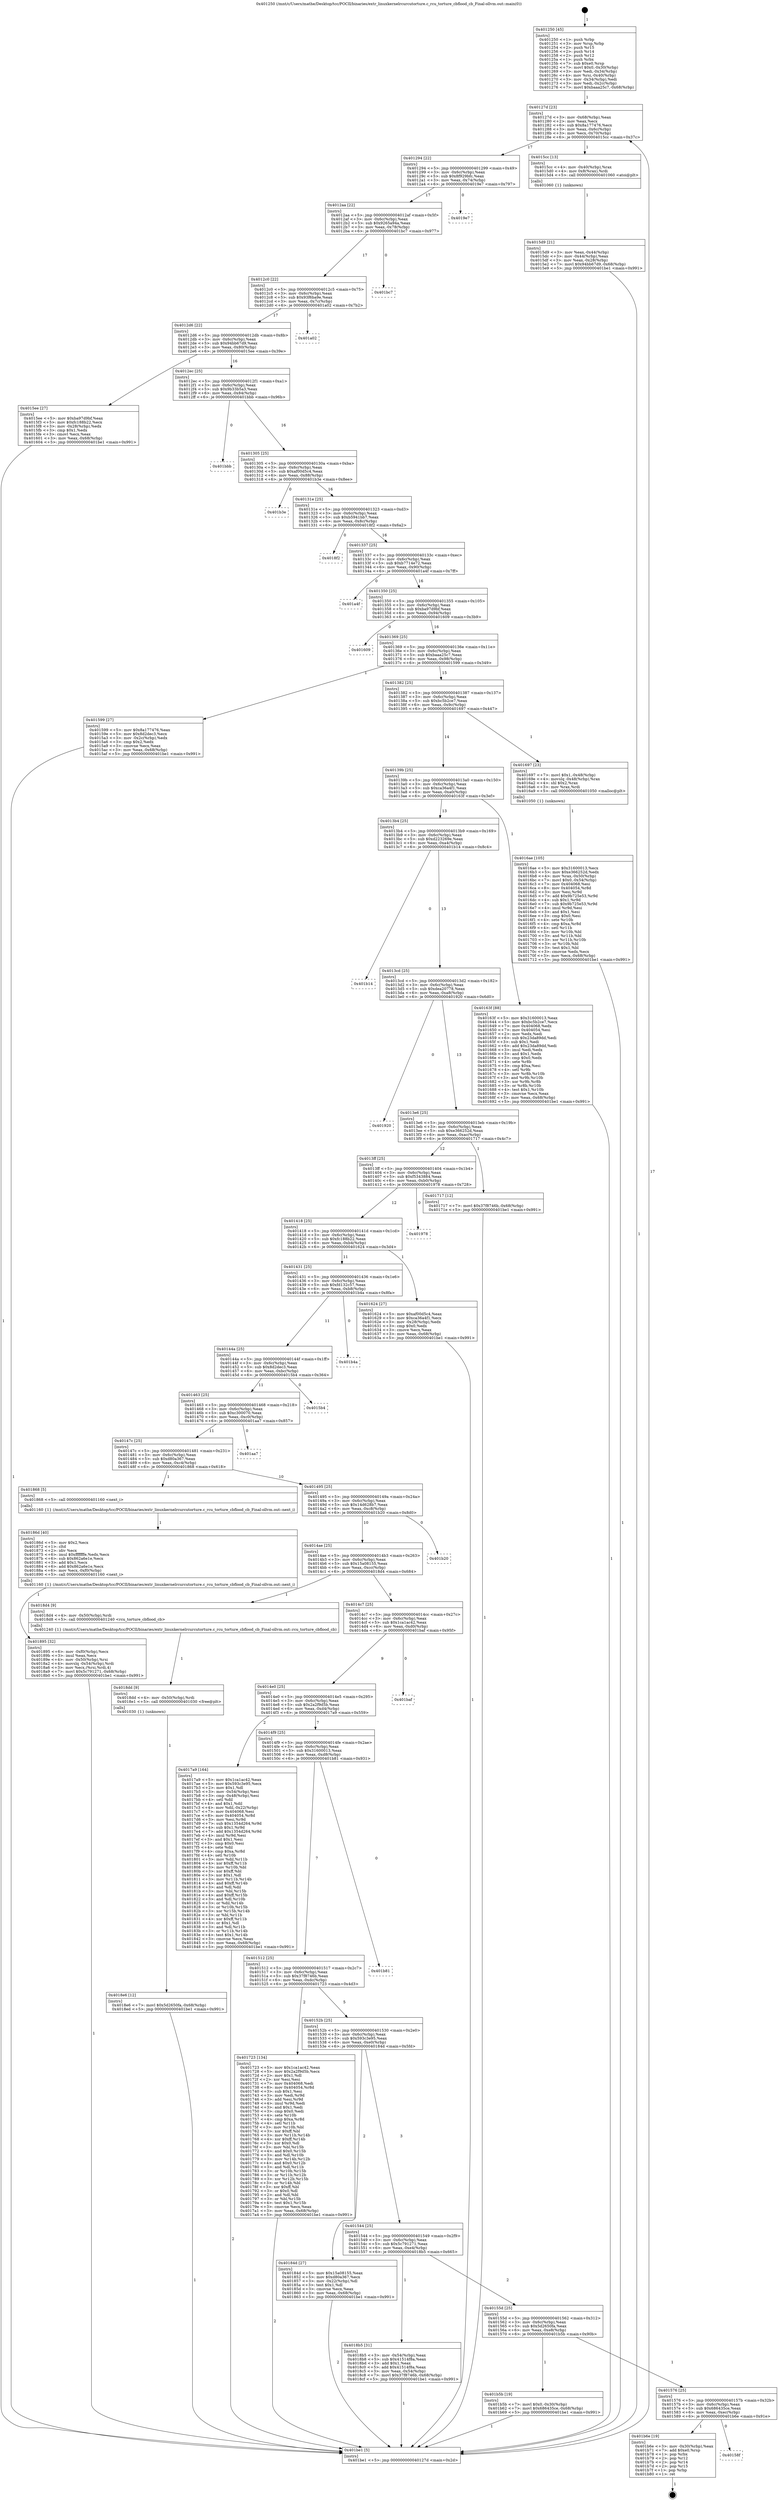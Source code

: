 digraph "0x401250" {
  label = "0x401250 (/mnt/c/Users/mathe/Desktop/tcc/POCII/binaries/extr_linuxkernelrcurcutorture.c_rcu_torture_cbflood_cb_Final-ollvm.out::main(0))"
  labelloc = "t"
  node[shape=record]

  Entry [label="",width=0.3,height=0.3,shape=circle,fillcolor=black,style=filled]
  "0x40127d" [label="{
     0x40127d [23]\l
     | [instrs]\l
     &nbsp;&nbsp;0x40127d \<+3\>: mov -0x68(%rbp),%eax\l
     &nbsp;&nbsp;0x401280 \<+2\>: mov %eax,%ecx\l
     &nbsp;&nbsp;0x401282 \<+6\>: sub $0x8a177476,%ecx\l
     &nbsp;&nbsp;0x401288 \<+3\>: mov %eax,-0x6c(%rbp)\l
     &nbsp;&nbsp;0x40128b \<+3\>: mov %ecx,-0x70(%rbp)\l
     &nbsp;&nbsp;0x40128e \<+6\>: je 00000000004015cc \<main+0x37c\>\l
  }"]
  "0x4015cc" [label="{
     0x4015cc [13]\l
     | [instrs]\l
     &nbsp;&nbsp;0x4015cc \<+4\>: mov -0x40(%rbp),%rax\l
     &nbsp;&nbsp;0x4015d0 \<+4\>: mov 0x8(%rax),%rdi\l
     &nbsp;&nbsp;0x4015d4 \<+5\>: call 0000000000401060 \<atoi@plt\>\l
     | [calls]\l
     &nbsp;&nbsp;0x401060 \{1\} (unknown)\l
  }"]
  "0x401294" [label="{
     0x401294 [22]\l
     | [instrs]\l
     &nbsp;&nbsp;0x401294 \<+5\>: jmp 0000000000401299 \<main+0x49\>\l
     &nbsp;&nbsp;0x401299 \<+3\>: mov -0x6c(%rbp),%eax\l
     &nbsp;&nbsp;0x40129c \<+5\>: sub $0x8f929bfc,%eax\l
     &nbsp;&nbsp;0x4012a1 \<+3\>: mov %eax,-0x74(%rbp)\l
     &nbsp;&nbsp;0x4012a4 \<+6\>: je 00000000004019e7 \<main+0x797\>\l
  }"]
  Exit [label="",width=0.3,height=0.3,shape=circle,fillcolor=black,style=filled,peripheries=2]
  "0x4019e7" [label="{
     0x4019e7\l
  }", style=dashed]
  "0x4012aa" [label="{
     0x4012aa [22]\l
     | [instrs]\l
     &nbsp;&nbsp;0x4012aa \<+5\>: jmp 00000000004012af \<main+0x5f\>\l
     &nbsp;&nbsp;0x4012af \<+3\>: mov -0x6c(%rbp),%eax\l
     &nbsp;&nbsp;0x4012b2 \<+5\>: sub $0x9265a94a,%eax\l
     &nbsp;&nbsp;0x4012b7 \<+3\>: mov %eax,-0x78(%rbp)\l
     &nbsp;&nbsp;0x4012ba \<+6\>: je 0000000000401bc7 \<main+0x977\>\l
  }"]
  "0x40158f" [label="{
     0x40158f\l
  }", style=dashed]
  "0x401bc7" [label="{
     0x401bc7\l
  }", style=dashed]
  "0x4012c0" [label="{
     0x4012c0 [22]\l
     | [instrs]\l
     &nbsp;&nbsp;0x4012c0 \<+5\>: jmp 00000000004012c5 \<main+0x75\>\l
     &nbsp;&nbsp;0x4012c5 \<+3\>: mov -0x6c(%rbp),%eax\l
     &nbsp;&nbsp;0x4012c8 \<+5\>: sub $0x93f6ba9e,%eax\l
     &nbsp;&nbsp;0x4012cd \<+3\>: mov %eax,-0x7c(%rbp)\l
     &nbsp;&nbsp;0x4012d0 \<+6\>: je 0000000000401a02 \<main+0x7b2\>\l
  }"]
  "0x401b6e" [label="{
     0x401b6e [19]\l
     | [instrs]\l
     &nbsp;&nbsp;0x401b6e \<+3\>: mov -0x30(%rbp),%eax\l
     &nbsp;&nbsp;0x401b71 \<+7\>: add $0xe0,%rsp\l
     &nbsp;&nbsp;0x401b78 \<+1\>: pop %rbx\l
     &nbsp;&nbsp;0x401b79 \<+2\>: pop %r12\l
     &nbsp;&nbsp;0x401b7b \<+2\>: pop %r14\l
     &nbsp;&nbsp;0x401b7d \<+2\>: pop %r15\l
     &nbsp;&nbsp;0x401b7f \<+1\>: pop %rbp\l
     &nbsp;&nbsp;0x401b80 \<+1\>: ret\l
  }"]
  "0x401a02" [label="{
     0x401a02\l
  }", style=dashed]
  "0x4012d6" [label="{
     0x4012d6 [22]\l
     | [instrs]\l
     &nbsp;&nbsp;0x4012d6 \<+5\>: jmp 00000000004012db \<main+0x8b\>\l
     &nbsp;&nbsp;0x4012db \<+3\>: mov -0x6c(%rbp),%eax\l
     &nbsp;&nbsp;0x4012de \<+5\>: sub $0x94bb67d9,%eax\l
     &nbsp;&nbsp;0x4012e3 \<+3\>: mov %eax,-0x80(%rbp)\l
     &nbsp;&nbsp;0x4012e6 \<+6\>: je 00000000004015ee \<main+0x39e\>\l
  }"]
  "0x401576" [label="{
     0x401576 [25]\l
     | [instrs]\l
     &nbsp;&nbsp;0x401576 \<+5\>: jmp 000000000040157b \<main+0x32b\>\l
     &nbsp;&nbsp;0x40157b \<+3\>: mov -0x6c(%rbp),%eax\l
     &nbsp;&nbsp;0x40157e \<+5\>: sub $0x686435ce,%eax\l
     &nbsp;&nbsp;0x401583 \<+6\>: mov %eax,-0xec(%rbp)\l
     &nbsp;&nbsp;0x401589 \<+6\>: je 0000000000401b6e \<main+0x91e\>\l
  }"]
  "0x4015ee" [label="{
     0x4015ee [27]\l
     | [instrs]\l
     &nbsp;&nbsp;0x4015ee \<+5\>: mov $0xba97d9bf,%eax\l
     &nbsp;&nbsp;0x4015f3 \<+5\>: mov $0xfc188b22,%ecx\l
     &nbsp;&nbsp;0x4015f8 \<+3\>: mov -0x28(%rbp),%edx\l
     &nbsp;&nbsp;0x4015fb \<+3\>: cmp $0x1,%edx\l
     &nbsp;&nbsp;0x4015fe \<+3\>: cmovl %ecx,%eax\l
     &nbsp;&nbsp;0x401601 \<+3\>: mov %eax,-0x68(%rbp)\l
     &nbsp;&nbsp;0x401604 \<+5\>: jmp 0000000000401be1 \<main+0x991\>\l
  }"]
  "0x4012ec" [label="{
     0x4012ec [25]\l
     | [instrs]\l
     &nbsp;&nbsp;0x4012ec \<+5\>: jmp 00000000004012f1 \<main+0xa1\>\l
     &nbsp;&nbsp;0x4012f1 \<+3\>: mov -0x6c(%rbp),%eax\l
     &nbsp;&nbsp;0x4012f4 \<+5\>: sub $0x9b33b5a3,%eax\l
     &nbsp;&nbsp;0x4012f9 \<+6\>: mov %eax,-0x84(%rbp)\l
     &nbsp;&nbsp;0x4012ff \<+6\>: je 0000000000401bbb \<main+0x96b\>\l
  }"]
  "0x401b5b" [label="{
     0x401b5b [19]\l
     | [instrs]\l
     &nbsp;&nbsp;0x401b5b \<+7\>: movl $0x0,-0x30(%rbp)\l
     &nbsp;&nbsp;0x401b62 \<+7\>: movl $0x686435ce,-0x68(%rbp)\l
     &nbsp;&nbsp;0x401b69 \<+5\>: jmp 0000000000401be1 \<main+0x991\>\l
  }"]
  "0x401bbb" [label="{
     0x401bbb\l
  }", style=dashed]
  "0x401305" [label="{
     0x401305 [25]\l
     | [instrs]\l
     &nbsp;&nbsp;0x401305 \<+5\>: jmp 000000000040130a \<main+0xba\>\l
     &nbsp;&nbsp;0x40130a \<+3\>: mov -0x6c(%rbp),%eax\l
     &nbsp;&nbsp;0x40130d \<+5\>: sub $0xaf00d5c4,%eax\l
     &nbsp;&nbsp;0x401312 \<+6\>: mov %eax,-0x88(%rbp)\l
     &nbsp;&nbsp;0x401318 \<+6\>: je 0000000000401b3e \<main+0x8ee\>\l
  }"]
  "0x4018e6" [label="{
     0x4018e6 [12]\l
     | [instrs]\l
     &nbsp;&nbsp;0x4018e6 \<+7\>: movl $0x5d2650fa,-0x68(%rbp)\l
     &nbsp;&nbsp;0x4018ed \<+5\>: jmp 0000000000401be1 \<main+0x991\>\l
  }"]
  "0x401b3e" [label="{
     0x401b3e\l
  }", style=dashed]
  "0x40131e" [label="{
     0x40131e [25]\l
     | [instrs]\l
     &nbsp;&nbsp;0x40131e \<+5\>: jmp 0000000000401323 \<main+0xd3\>\l
     &nbsp;&nbsp;0x401323 \<+3\>: mov -0x6c(%rbp),%eax\l
     &nbsp;&nbsp;0x401326 \<+5\>: sub $0xb5941bb7,%eax\l
     &nbsp;&nbsp;0x40132b \<+6\>: mov %eax,-0x8c(%rbp)\l
     &nbsp;&nbsp;0x401331 \<+6\>: je 00000000004018f2 \<main+0x6a2\>\l
  }"]
  "0x4018dd" [label="{
     0x4018dd [9]\l
     | [instrs]\l
     &nbsp;&nbsp;0x4018dd \<+4\>: mov -0x50(%rbp),%rdi\l
     &nbsp;&nbsp;0x4018e1 \<+5\>: call 0000000000401030 \<free@plt\>\l
     | [calls]\l
     &nbsp;&nbsp;0x401030 \{1\} (unknown)\l
  }"]
  "0x4018f2" [label="{
     0x4018f2\l
  }", style=dashed]
  "0x401337" [label="{
     0x401337 [25]\l
     | [instrs]\l
     &nbsp;&nbsp;0x401337 \<+5\>: jmp 000000000040133c \<main+0xec\>\l
     &nbsp;&nbsp;0x40133c \<+3\>: mov -0x6c(%rbp),%eax\l
     &nbsp;&nbsp;0x40133f \<+5\>: sub $0xb7714e72,%eax\l
     &nbsp;&nbsp;0x401344 \<+6\>: mov %eax,-0x90(%rbp)\l
     &nbsp;&nbsp;0x40134a \<+6\>: je 0000000000401a4f \<main+0x7ff\>\l
  }"]
  "0x40155d" [label="{
     0x40155d [25]\l
     | [instrs]\l
     &nbsp;&nbsp;0x40155d \<+5\>: jmp 0000000000401562 \<main+0x312\>\l
     &nbsp;&nbsp;0x401562 \<+3\>: mov -0x6c(%rbp),%eax\l
     &nbsp;&nbsp;0x401565 \<+5\>: sub $0x5d2650fa,%eax\l
     &nbsp;&nbsp;0x40156a \<+6\>: mov %eax,-0xe8(%rbp)\l
     &nbsp;&nbsp;0x401570 \<+6\>: je 0000000000401b5b \<main+0x90b\>\l
  }"]
  "0x401a4f" [label="{
     0x401a4f\l
  }", style=dashed]
  "0x401350" [label="{
     0x401350 [25]\l
     | [instrs]\l
     &nbsp;&nbsp;0x401350 \<+5\>: jmp 0000000000401355 \<main+0x105\>\l
     &nbsp;&nbsp;0x401355 \<+3\>: mov -0x6c(%rbp),%eax\l
     &nbsp;&nbsp;0x401358 \<+5\>: sub $0xba97d9bf,%eax\l
     &nbsp;&nbsp;0x40135d \<+6\>: mov %eax,-0x94(%rbp)\l
     &nbsp;&nbsp;0x401363 \<+6\>: je 0000000000401609 \<main+0x3b9\>\l
  }"]
  "0x4018b5" [label="{
     0x4018b5 [31]\l
     | [instrs]\l
     &nbsp;&nbsp;0x4018b5 \<+3\>: mov -0x54(%rbp),%eax\l
     &nbsp;&nbsp;0x4018b8 \<+5\>: sub $0x41514f8a,%eax\l
     &nbsp;&nbsp;0x4018bd \<+3\>: add $0x1,%eax\l
     &nbsp;&nbsp;0x4018c0 \<+5\>: add $0x41514f8a,%eax\l
     &nbsp;&nbsp;0x4018c5 \<+3\>: mov %eax,-0x54(%rbp)\l
     &nbsp;&nbsp;0x4018c8 \<+7\>: movl $0x37f8746b,-0x68(%rbp)\l
     &nbsp;&nbsp;0x4018cf \<+5\>: jmp 0000000000401be1 \<main+0x991\>\l
  }"]
  "0x401609" [label="{
     0x401609\l
  }", style=dashed]
  "0x401369" [label="{
     0x401369 [25]\l
     | [instrs]\l
     &nbsp;&nbsp;0x401369 \<+5\>: jmp 000000000040136e \<main+0x11e\>\l
     &nbsp;&nbsp;0x40136e \<+3\>: mov -0x6c(%rbp),%eax\l
     &nbsp;&nbsp;0x401371 \<+5\>: sub $0xbaaa25c7,%eax\l
     &nbsp;&nbsp;0x401376 \<+6\>: mov %eax,-0x98(%rbp)\l
     &nbsp;&nbsp;0x40137c \<+6\>: je 0000000000401599 \<main+0x349\>\l
  }"]
  "0x401895" [label="{
     0x401895 [32]\l
     | [instrs]\l
     &nbsp;&nbsp;0x401895 \<+6\>: mov -0xf0(%rbp),%ecx\l
     &nbsp;&nbsp;0x40189b \<+3\>: imul %eax,%ecx\l
     &nbsp;&nbsp;0x40189e \<+4\>: mov -0x50(%rbp),%rsi\l
     &nbsp;&nbsp;0x4018a2 \<+4\>: movslq -0x54(%rbp),%rdi\l
     &nbsp;&nbsp;0x4018a6 \<+3\>: mov %ecx,(%rsi,%rdi,4)\l
     &nbsp;&nbsp;0x4018a9 \<+7\>: movl $0x5c791271,-0x68(%rbp)\l
     &nbsp;&nbsp;0x4018b0 \<+5\>: jmp 0000000000401be1 \<main+0x991\>\l
  }"]
  "0x401599" [label="{
     0x401599 [27]\l
     | [instrs]\l
     &nbsp;&nbsp;0x401599 \<+5\>: mov $0x8a177476,%eax\l
     &nbsp;&nbsp;0x40159e \<+5\>: mov $0x8d2dec3,%ecx\l
     &nbsp;&nbsp;0x4015a3 \<+3\>: mov -0x2c(%rbp),%edx\l
     &nbsp;&nbsp;0x4015a6 \<+3\>: cmp $0x2,%edx\l
     &nbsp;&nbsp;0x4015a9 \<+3\>: cmovne %ecx,%eax\l
     &nbsp;&nbsp;0x4015ac \<+3\>: mov %eax,-0x68(%rbp)\l
     &nbsp;&nbsp;0x4015af \<+5\>: jmp 0000000000401be1 \<main+0x991\>\l
  }"]
  "0x401382" [label="{
     0x401382 [25]\l
     | [instrs]\l
     &nbsp;&nbsp;0x401382 \<+5\>: jmp 0000000000401387 \<main+0x137\>\l
     &nbsp;&nbsp;0x401387 \<+3\>: mov -0x6c(%rbp),%eax\l
     &nbsp;&nbsp;0x40138a \<+5\>: sub $0xbc5b2ce7,%eax\l
     &nbsp;&nbsp;0x40138f \<+6\>: mov %eax,-0x9c(%rbp)\l
     &nbsp;&nbsp;0x401395 \<+6\>: je 0000000000401697 \<main+0x447\>\l
  }"]
  "0x401be1" [label="{
     0x401be1 [5]\l
     | [instrs]\l
     &nbsp;&nbsp;0x401be1 \<+5\>: jmp 000000000040127d \<main+0x2d\>\l
  }"]
  "0x401250" [label="{
     0x401250 [45]\l
     | [instrs]\l
     &nbsp;&nbsp;0x401250 \<+1\>: push %rbp\l
     &nbsp;&nbsp;0x401251 \<+3\>: mov %rsp,%rbp\l
     &nbsp;&nbsp;0x401254 \<+2\>: push %r15\l
     &nbsp;&nbsp;0x401256 \<+2\>: push %r14\l
     &nbsp;&nbsp;0x401258 \<+2\>: push %r12\l
     &nbsp;&nbsp;0x40125a \<+1\>: push %rbx\l
     &nbsp;&nbsp;0x40125b \<+7\>: sub $0xe0,%rsp\l
     &nbsp;&nbsp;0x401262 \<+7\>: movl $0x0,-0x30(%rbp)\l
     &nbsp;&nbsp;0x401269 \<+3\>: mov %edi,-0x34(%rbp)\l
     &nbsp;&nbsp;0x40126c \<+4\>: mov %rsi,-0x40(%rbp)\l
     &nbsp;&nbsp;0x401270 \<+3\>: mov -0x34(%rbp),%edi\l
     &nbsp;&nbsp;0x401273 \<+3\>: mov %edi,-0x2c(%rbp)\l
     &nbsp;&nbsp;0x401276 \<+7\>: movl $0xbaaa25c7,-0x68(%rbp)\l
  }"]
  "0x4015d9" [label="{
     0x4015d9 [21]\l
     | [instrs]\l
     &nbsp;&nbsp;0x4015d9 \<+3\>: mov %eax,-0x44(%rbp)\l
     &nbsp;&nbsp;0x4015dc \<+3\>: mov -0x44(%rbp),%eax\l
     &nbsp;&nbsp;0x4015df \<+3\>: mov %eax,-0x28(%rbp)\l
     &nbsp;&nbsp;0x4015e2 \<+7\>: movl $0x94bb67d9,-0x68(%rbp)\l
     &nbsp;&nbsp;0x4015e9 \<+5\>: jmp 0000000000401be1 \<main+0x991\>\l
  }"]
  "0x40186d" [label="{
     0x40186d [40]\l
     | [instrs]\l
     &nbsp;&nbsp;0x40186d \<+5\>: mov $0x2,%ecx\l
     &nbsp;&nbsp;0x401872 \<+1\>: cltd\l
     &nbsp;&nbsp;0x401873 \<+2\>: idiv %ecx\l
     &nbsp;&nbsp;0x401875 \<+6\>: imul $0xfffffffe,%edx,%ecx\l
     &nbsp;&nbsp;0x40187b \<+6\>: sub $0x862a6e1e,%ecx\l
     &nbsp;&nbsp;0x401881 \<+3\>: add $0x1,%ecx\l
     &nbsp;&nbsp;0x401884 \<+6\>: add $0x862a6e1e,%ecx\l
     &nbsp;&nbsp;0x40188a \<+6\>: mov %ecx,-0xf0(%rbp)\l
     &nbsp;&nbsp;0x401890 \<+5\>: call 0000000000401160 \<next_i\>\l
     | [calls]\l
     &nbsp;&nbsp;0x401160 \{1\} (/mnt/c/Users/mathe/Desktop/tcc/POCII/binaries/extr_linuxkernelrcurcutorture.c_rcu_torture_cbflood_cb_Final-ollvm.out::next_i)\l
  }"]
  "0x401697" [label="{
     0x401697 [23]\l
     | [instrs]\l
     &nbsp;&nbsp;0x401697 \<+7\>: movl $0x1,-0x48(%rbp)\l
     &nbsp;&nbsp;0x40169e \<+4\>: movslq -0x48(%rbp),%rax\l
     &nbsp;&nbsp;0x4016a2 \<+4\>: shl $0x2,%rax\l
     &nbsp;&nbsp;0x4016a6 \<+3\>: mov %rax,%rdi\l
     &nbsp;&nbsp;0x4016a9 \<+5\>: call 0000000000401050 \<malloc@plt\>\l
     | [calls]\l
     &nbsp;&nbsp;0x401050 \{1\} (unknown)\l
  }"]
  "0x40139b" [label="{
     0x40139b [25]\l
     | [instrs]\l
     &nbsp;&nbsp;0x40139b \<+5\>: jmp 00000000004013a0 \<main+0x150\>\l
     &nbsp;&nbsp;0x4013a0 \<+3\>: mov -0x6c(%rbp),%eax\l
     &nbsp;&nbsp;0x4013a3 \<+5\>: sub $0xca36a4f1,%eax\l
     &nbsp;&nbsp;0x4013a8 \<+6\>: mov %eax,-0xa0(%rbp)\l
     &nbsp;&nbsp;0x4013ae \<+6\>: je 000000000040163f \<main+0x3ef\>\l
  }"]
  "0x401544" [label="{
     0x401544 [25]\l
     | [instrs]\l
     &nbsp;&nbsp;0x401544 \<+5\>: jmp 0000000000401549 \<main+0x2f9\>\l
     &nbsp;&nbsp;0x401549 \<+3\>: mov -0x6c(%rbp),%eax\l
     &nbsp;&nbsp;0x40154c \<+5\>: sub $0x5c791271,%eax\l
     &nbsp;&nbsp;0x401551 \<+6\>: mov %eax,-0xe4(%rbp)\l
     &nbsp;&nbsp;0x401557 \<+6\>: je 00000000004018b5 \<main+0x665\>\l
  }"]
  "0x40163f" [label="{
     0x40163f [88]\l
     | [instrs]\l
     &nbsp;&nbsp;0x40163f \<+5\>: mov $0x31600013,%eax\l
     &nbsp;&nbsp;0x401644 \<+5\>: mov $0xbc5b2ce7,%ecx\l
     &nbsp;&nbsp;0x401649 \<+7\>: mov 0x404068,%edx\l
     &nbsp;&nbsp;0x401650 \<+7\>: mov 0x404054,%esi\l
     &nbsp;&nbsp;0x401657 \<+2\>: mov %edx,%edi\l
     &nbsp;&nbsp;0x401659 \<+6\>: sub $0x23da89dd,%edi\l
     &nbsp;&nbsp;0x40165f \<+3\>: sub $0x1,%edi\l
     &nbsp;&nbsp;0x401662 \<+6\>: add $0x23da89dd,%edi\l
     &nbsp;&nbsp;0x401668 \<+3\>: imul %edi,%edx\l
     &nbsp;&nbsp;0x40166b \<+3\>: and $0x1,%edx\l
     &nbsp;&nbsp;0x40166e \<+3\>: cmp $0x0,%edx\l
     &nbsp;&nbsp;0x401671 \<+4\>: sete %r8b\l
     &nbsp;&nbsp;0x401675 \<+3\>: cmp $0xa,%esi\l
     &nbsp;&nbsp;0x401678 \<+4\>: setl %r9b\l
     &nbsp;&nbsp;0x40167c \<+3\>: mov %r8b,%r10b\l
     &nbsp;&nbsp;0x40167f \<+3\>: and %r9b,%r10b\l
     &nbsp;&nbsp;0x401682 \<+3\>: xor %r9b,%r8b\l
     &nbsp;&nbsp;0x401685 \<+3\>: or %r8b,%r10b\l
     &nbsp;&nbsp;0x401688 \<+4\>: test $0x1,%r10b\l
     &nbsp;&nbsp;0x40168c \<+3\>: cmovne %ecx,%eax\l
     &nbsp;&nbsp;0x40168f \<+3\>: mov %eax,-0x68(%rbp)\l
     &nbsp;&nbsp;0x401692 \<+5\>: jmp 0000000000401be1 \<main+0x991\>\l
  }"]
  "0x4013b4" [label="{
     0x4013b4 [25]\l
     | [instrs]\l
     &nbsp;&nbsp;0x4013b4 \<+5\>: jmp 00000000004013b9 \<main+0x169\>\l
     &nbsp;&nbsp;0x4013b9 \<+3\>: mov -0x6c(%rbp),%eax\l
     &nbsp;&nbsp;0x4013bc \<+5\>: sub $0xd223269e,%eax\l
     &nbsp;&nbsp;0x4013c1 \<+6\>: mov %eax,-0xa4(%rbp)\l
     &nbsp;&nbsp;0x4013c7 \<+6\>: je 0000000000401b14 \<main+0x8c4\>\l
  }"]
  "0x40184d" [label="{
     0x40184d [27]\l
     | [instrs]\l
     &nbsp;&nbsp;0x40184d \<+5\>: mov $0x15a08155,%eax\l
     &nbsp;&nbsp;0x401852 \<+5\>: mov $0xd80a367,%ecx\l
     &nbsp;&nbsp;0x401857 \<+3\>: mov -0x22(%rbp),%dl\l
     &nbsp;&nbsp;0x40185a \<+3\>: test $0x1,%dl\l
     &nbsp;&nbsp;0x40185d \<+3\>: cmovne %ecx,%eax\l
     &nbsp;&nbsp;0x401860 \<+3\>: mov %eax,-0x68(%rbp)\l
     &nbsp;&nbsp;0x401863 \<+5\>: jmp 0000000000401be1 \<main+0x991\>\l
  }"]
  "0x401b14" [label="{
     0x401b14\l
  }", style=dashed]
  "0x4013cd" [label="{
     0x4013cd [25]\l
     | [instrs]\l
     &nbsp;&nbsp;0x4013cd \<+5\>: jmp 00000000004013d2 \<main+0x182\>\l
     &nbsp;&nbsp;0x4013d2 \<+3\>: mov -0x6c(%rbp),%eax\l
     &nbsp;&nbsp;0x4013d5 \<+5\>: sub $0xdea20778,%eax\l
     &nbsp;&nbsp;0x4013da \<+6\>: mov %eax,-0xa8(%rbp)\l
     &nbsp;&nbsp;0x4013e0 \<+6\>: je 0000000000401920 \<main+0x6d0\>\l
  }"]
  "0x40152b" [label="{
     0x40152b [25]\l
     | [instrs]\l
     &nbsp;&nbsp;0x40152b \<+5\>: jmp 0000000000401530 \<main+0x2e0\>\l
     &nbsp;&nbsp;0x401530 \<+3\>: mov -0x6c(%rbp),%eax\l
     &nbsp;&nbsp;0x401533 \<+5\>: sub $0x593c3e95,%eax\l
     &nbsp;&nbsp;0x401538 \<+6\>: mov %eax,-0xe0(%rbp)\l
     &nbsp;&nbsp;0x40153e \<+6\>: je 000000000040184d \<main+0x5fd\>\l
  }"]
  "0x401920" [label="{
     0x401920\l
  }", style=dashed]
  "0x4013e6" [label="{
     0x4013e6 [25]\l
     | [instrs]\l
     &nbsp;&nbsp;0x4013e6 \<+5\>: jmp 00000000004013eb \<main+0x19b\>\l
     &nbsp;&nbsp;0x4013eb \<+3\>: mov -0x6c(%rbp),%eax\l
     &nbsp;&nbsp;0x4013ee \<+5\>: sub $0xe366252d,%eax\l
     &nbsp;&nbsp;0x4013f3 \<+6\>: mov %eax,-0xac(%rbp)\l
     &nbsp;&nbsp;0x4013f9 \<+6\>: je 0000000000401717 \<main+0x4c7\>\l
  }"]
  "0x401723" [label="{
     0x401723 [134]\l
     | [instrs]\l
     &nbsp;&nbsp;0x401723 \<+5\>: mov $0x1ca1ac42,%eax\l
     &nbsp;&nbsp;0x401728 \<+5\>: mov $0x2a2f9d5b,%ecx\l
     &nbsp;&nbsp;0x40172d \<+2\>: mov $0x1,%dl\l
     &nbsp;&nbsp;0x40172f \<+2\>: xor %esi,%esi\l
     &nbsp;&nbsp;0x401731 \<+7\>: mov 0x404068,%edi\l
     &nbsp;&nbsp;0x401738 \<+8\>: mov 0x404054,%r8d\l
     &nbsp;&nbsp;0x401740 \<+3\>: sub $0x1,%esi\l
     &nbsp;&nbsp;0x401743 \<+3\>: mov %edi,%r9d\l
     &nbsp;&nbsp;0x401746 \<+3\>: add %esi,%r9d\l
     &nbsp;&nbsp;0x401749 \<+4\>: imul %r9d,%edi\l
     &nbsp;&nbsp;0x40174d \<+3\>: and $0x1,%edi\l
     &nbsp;&nbsp;0x401750 \<+3\>: cmp $0x0,%edi\l
     &nbsp;&nbsp;0x401753 \<+4\>: sete %r10b\l
     &nbsp;&nbsp;0x401757 \<+4\>: cmp $0xa,%r8d\l
     &nbsp;&nbsp;0x40175b \<+4\>: setl %r11b\l
     &nbsp;&nbsp;0x40175f \<+3\>: mov %r10b,%bl\l
     &nbsp;&nbsp;0x401762 \<+3\>: xor $0xff,%bl\l
     &nbsp;&nbsp;0x401765 \<+3\>: mov %r11b,%r14b\l
     &nbsp;&nbsp;0x401768 \<+4\>: xor $0xff,%r14b\l
     &nbsp;&nbsp;0x40176c \<+3\>: xor $0x0,%dl\l
     &nbsp;&nbsp;0x40176f \<+3\>: mov %bl,%r15b\l
     &nbsp;&nbsp;0x401772 \<+4\>: and $0x0,%r15b\l
     &nbsp;&nbsp;0x401776 \<+3\>: and %dl,%r10b\l
     &nbsp;&nbsp;0x401779 \<+3\>: mov %r14b,%r12b\l
     &nbsp;&nbsp;0x40177c \<+4\>: and $0x0,%r12b\l
     &nbsp;&nbsp;0x401780 \<+3\>: and %dl,%r11b\l
     &nbsp;&nbsp;0x401783 \<+3\>: or %r10b,%r15b\l
     &nbsp;&nbsp;0x401786 \<+3\>: or %r11b,%r12b\l
     &nbsp;&nbsp;0x401789 \<+3\>: xor %r12b,%r15b\l
     &nbsp;&nbsp;0x40178c \<+3\>: or %r14b,%bl\l
     &nbsp;&nbsp;0x40178f \<+3\>: xor $0xff,%bl\l
     &nbsp;&nbsp;0x401792 \<+3\>: or $0x0,%dl\l
     &nbsp;&nbsp;0x401795 \<+2\>: and %dl,%bl\l
     &nbsp;&nbsp;0x401797 \<+3\>: or %bl,%r15b\l
     &nbsp;&nbsp;0x40179a \<+4\>: test $0x1,%r15b\l
     &nbsp;&nbsp;0x40179e \<+3\>: cmovne %ecx,%eax\l
     &nbsp;&nbsp;0x4017a1 \<+3\>: mov %eax,-0x68(%rbp)\l
     &nbsp;&nbsp;0x4017a4 \<+5\>: jmp 0000000000401be1 \<main+0x991\>\l
  }"]
  "0x401717" [label="{
     0x401717 [12]\l
     | [instrs]\l
     &nbsp;&nbsp;0x401717 \<+7\>: movl $0x37f8746b,-0x68(%rbp)\l
     &nbsp;&nbsp;0x40171e \<+5\>: jmp 0000000000401be1 \<main+0x991\>\l
  }"]
  "0x4013ff" [label="{
     0x4013ff [25]\l
     | [instrs]\l
     &nbsp;&nbsp;0x4013ff \<+5\>: jmp 0000000000401404 \<main+0x1b4\>\l
     &nbsp;&nbsp;0x401404 \<+3\>: mov -0x6c(%rbp),%eax\l
     &nbsp;&nbsp;0x401407 \<+5\>: sub $0xf5343884,%eax\l
     &nbsp;&nbsp;0x40140c \<+6\>: mov %eax,-0xb0(%rbp)\l
     &nbsp;&nbsp;0x401412 \<+6\>: je 0000000000401978 \<main+0x728\>\l
  }"]
  "0x401512" [label="{
     0x401512 [25]\l
     | [instrs]\l
     &nbsp;&nbsp;0x401512 \<+5\>: jmp 0000000000401517 \<main+0x2c7\>\l
     &nbsp;&nbsp;0x401517 \<+3\>: mov -0x6c(%rbp),%eax\l
     &nbsp;&nbsp;0x40151a \<+5\>: sub $0x37f8746b,%eax\l
     &nbsp;&nbsp;0x40151f \<+6\>: mov %eax,-0xdc(%rbp)\l
     &nbsp;&nbsp;0x401525 \<+6\>: je 0000000000401723 \<main+0x4d3\>\l
  }"]
  "0x401978" [label="{
     0x401978\l
  }", style=dashed]
  "0x401418" [label="{
     0x401418 [25]\l
     | [instrs]\l
     &nbsp;&nbsp;0x401418 \<+5\>: jmp 000000000040141d \<main+0x1cd\>\l
     &nbsp;&nbsp;0x40141d \<+3\>: mov -0x6c(%rbp),%eax\l
     &nbsp;&nbsp;0x401420 \<+5\>: sub $0xfc188b22,%eax\l
     &nbsp;&nbsp;0x401425 \<+6\>: mov %eax,-0xb4(%rbp)\l
     &nbsp;&nbsp;0x40142b \<+6\>: je 0000000000401624 \<main+0x3d4\>\l
  }"]
  "0x401b81" [label="{
     0x401b81\l
  }", style=dashed]
  "0x401624" [label="{
     0x401624 [27]\l
     | [instrs]\l
     &nbsp;&nbsp;0x401624 \<+5\>: mov $0xaf00d5c4,%eax\l
     &nbsp;&nbsp;0x401629 \<+5\>: mov $0xca36a4f1,%ecx\l
     &nbsp;&nbsp;0x40162e \<+3\>: mov -0x28(%rbp),%edx\l
     &nbsp;&nbsp;0x401631 \<+3\>: cmp $0x0,%edx\l
     &nbsp;&nbsp;0x401634 \<+3\>: cmove %ecx,%eax\l
     &nbsp;&nbsp;0x401637 \<+3\>: mov %eax,-0x68(%rbp)\l
     &nbsp;&nbsp;0x40163a \<+5\>: jmp 0000000000401be1 \<main+0x991\>\l
  }"]
  "0x401431" [label="{
     0x401431 [25]\l
     | [instrs]\l
     &nbsp;&nbsp;0x401431 \<+5\>: jmp 0000000000401436 \<main+0x1e6\>\l
     &nbsp;&nbsp;0x401436 \<+3\>: mov -0x6c(%rbp),%eax\l
     &nbsp;&nbsp;0x401439 \<+5\>: sub $0xfd132c57,%eax\l
     &nbsp;&nbsp;0x40143e \<+6\>: mov %eax,-0xb8(%rbp)\l
     &nbsp;&nbsp;0x401444 \<+6\>: je 0000000000401b4a \<main+0x8fa\>\l
  }"]
  "0x4016ae" [label="{
     0x4016ae [105]\l
     | [instrs]\l
     &nbsp;&nbsp;0x4016ae \<+5\>: mov $0x31600013,%ecx\l
     &nbsp;&nbsp;0x4016b3 \<+5\>: mov $0xe366252d,%edx\l
     &nbsp;&nbsp;0x4016b8 \<+4\>: mov %rax,-0x50(%rbp)\l
     &nbsp;&nbsp;0x4016bc \<+7\>: movl $0x0,-0x54(%rbp)\l
     &nbsp;&nbsp;0x4016c3 \<+7\>: mov 0x404068,%esi\l
     &nbsp;&nbsp;0x4016ca \<+8\>: mov 0x404054,%r8d\l
     &nbsp;&nbsp;0x4016d2 \<+3\>: mov %esi,%r9d\l
     &nbsp;&nbsp;0x4016d5 \<+7\>: add $0x9b725e53,%r9d\l
     &nbsp;&nbsp;0x4016dc \<+4\>: sub $0x1,%r9d\l
     &nbsp;&nbsp;0x4016e0 \<+7\>: sub $0x9b725e53,%r9d\l
     &nbsp;&nbsp;0x4016e7 \<+4\>: imul %r9d,%esi\l
     &nbsp;&nbsp;0x4016eb \<+3\>: and $0x1,%esi\l
     &nbsp;&nbsp;0x4016ee \<+3\>: cmp $0x0,%esi\l
     &nbsp;&nbsp;0x4016f1 \<+4\>: sete %r10b\l
     &nbsp;&nbsp;0x4016f5 \<+4\>: cmp $0xa,%r8d\l
     &nbsp;&nbsp;0x4016f9 \<+4\>: setl %r11b\l
     &nbsp;&nbsp;0x4016fd \<+3\>: mov %r10b,%bl\l
     &nbsp;&nbsp;0x401700 \<+3\>: and %r11b,%bl\l
     &nbsp;&nbsp;0x401703 \<+3\>: xor %r11b,%r10b\l
     &nbsp;&nbsp;0x401706 \<+3\>: or %r10b,%bl\l
     &nbsp;&nbsp;0x401709 \<+3\>: test $0x1,%bl\l
     &nbsp;&nbsp;0x40170c \<+3\>: cmovne %edx,%ecx\l
     &nbsp;&nbsp;0x40170f \<+3\>: mov %ecx,-0x68(%rbp)\l
     &nbsp;&nbsp;0x401712 \<+5\>: jmp 0000000000401be1 \<main+0x991\>\l
  }"]
  "0x4014f9" [label="{
     0x4014f9 [25]\l
     | [instrs]\l
     &nbsp;&nbsp;0x4014f9 \<+5\>: jmp 00000000004014fe \<main+0x2ae\>\l
     &nbsp;&nbsp;0x4014fe \<+3\>: mov -0x6c(%rbp),%eax\l
     &nbsp;&nbsp;0x401501 \<+5\>: sub $0x31600013,%eax\l
     &nbsp;&nbsp;0x401506 \<+6\>: mov %eax,-0xd8(%rbp)\l
     &nbsp;&nbsp;0x40150c \<+6\>: je 0000000000401b81 \<main+0x931\>\l
  }"]
  "0x401b4a" [label="{
     0x401b4a\l
  }", style=dashed]
  "0x40144a" [label="{
     0x40144a [25]\l
     | [instrs]\l
     &nbsp;&nbsp;0x40144a \<+5\>: jmp 000000000040144f \<main+0x1ff\>\l
     &nbsp;&nbsp;0x40144f \<+3\>: mov -0x6c(%rbp),%eax\l
     &nbsp;&nbsp;0x401452 \<+5\>: sub $0x8d2dec3,%eax\l
     &nbsp;&nbsp;0x401457 \<+6\>: mov %eax,-0xbc(%rbp)\l
     &nbsp;&nbsp;0x40145d \<+6\>: je 00000000004015b4 \<main+0x364\>\l
  }"]
  "0x4017a9" [label="{
     0x4017a9 [164]\l
     | [instrs]\l
     &nbsp;&nbsp;0x4017a9 \<+5\>: mov $0x1ca1ac42,%eax\l
     &nbsp;&nbsp;0x4017ae \<+5\>: mov $0x593c3e95,%ecx\l
     &nbsp;&nbsp;0x4017b3 \<+2\>: mov $0x1,%dl\l
     &nbsp;&nbsp;0x4017b5 \<+3\>: mov -0x54(%rbp),%esi\l
     &nbsp;&nbsp;0x4017b8 \<+3\>: cmp -0x48(%rbp),%esi\l
     &nbsp;&nbsp;0x4017bb \<+4\>: setl %dil\l
     &nbsp;&nbsp;0x4017bf \<+4\>: and $0x1,%dil\l
     &nbsp;&nbsp;0x4017c3 \<+4\>: mov %dil,-0x22(%rbp)\l
     &nbsp;&nbsp;0x4017c7 \<+7\>: mov 0x404068,%esi\l
     &nbsp;&nbsp;0x4017ce \<+8\>: mov 0x404054,%r8d\l
     &nbsp;&nbsp;0x4017d6 \<+3\>: mov %esi,%r9d\l
     &nbsp;&nbsp;0x4017d9 \<+7\>: sub $0x1354d264,%r9d\l
     &nbsp;&nbsp;0x4017e0 \<+4\>: sub $0x1,%r9d\l
     &nbsp;&nbsp;0x4017e4 \<+7\>: add $0x1354d264,%r9d\l
     &nbsp;&nbsp;0x4017eb \<+4\>: imul %r9d,%esi\l
     &nbsp;&nbsp;0x4017ef \<+3\>: and $0x1,%esi\l
     &nbsp;&nbsp;0x4017f2 \<+3\>: cmp $0x0,%esi\l
     &nbsp;&nbsp;0x4017f5 \<+4\>: sete %dil\l
     &nbsp;&nbsp;0x4017f9 \<+4\>: cmp $0xa,%r8d\l
     &nbsp;&nbsp;0x4017fd \<+4\>: setl %r10b\l
     &nbsp;&nbsp;0x401801 \<+3\>: mov %dil,%r11b\l
     &nbsp;&nbsp;0x401804 \<+4\>: xor $0xff,%r11b\l
     &nbsp;&nbsp;0x401808 \<+3\>: mov %r10b,%bl\l
     &nbsp;&nbsp;0x40180b \<+3\>: xor $0xff,%bl\l
     &nbsp;&nbsp;0x40180e \<+3\>: xor $0x1,%dl\l
     &nbsp;&nbsp;0x401811 \<+3\>: mov %r11b,%r14b\l
     &nbsp;&nbsp;0x401814 \<+4\>: and $0xff,%r14b\l
     &nbsp;&nbsp;0x401818 \<+3\>: and %dl,%dil\l
     &nbsp;&nbsp;0x40181b \<+3\>: mov %bl,%r15b\l
     &nbsp;&nbsp;0x40181e \<+4\>: and $0xff,%r15b\l
     &nbsp;&nbsp;0x401822 \<+3\>: and %dl,%r10b\l
     &nbsp;&nbsp;0x401825 \<+3\>: or %dil,%r14b\l
     &nbsp;&nbsp;0x401828 \<+3\>: or %r10b,%r15b\l
     &nbsp;&nbsp;0x40182b \<+3\>: xor %r15b,%r14b\l
     &nbsp;&nbsp;0x40182e \<+3\>: or %bl,%r11b\l
     &nbsp;&nbsp;0x401831 \<+4\>: xor $0xff,%r11b\l
     &nbsp;&nbsp;0x401835 \<+3\>: or $0x1,%dl\l
     &nbsp;&nbsp;0x401838 \<+3\>: and %dl,%r11b\l
     &nbsp;&nbsp;0x40183b \<+3\>: or %r11b,%r14b\l
     &nbsp;&nbsp;0x40183e \<+4\>: test $0x1,%r14b\l
     &nbsp;&nbsp;0x401842 \<+3\>: cmovne %ecx,%eax\l
     &nbsp;&nbsp;0x401845 \<+3\>: mov %eax,-0x68(%rbp)\l
     &nbsp;&nbsp;0x401848 \<+5\>: jmp 0000000000401be1 \<main+0x991\>\l
  }"]
  "0x4015b4" [label="{
     0x4015b4\l
  }", style=dashed]
  "0x401463" [label="{
     0x401463 [25]\l
     | [instrs]\l
     &nbsp;&nbsp;0x401463 \<+5\>: jmp 0000000000401468 \<main+0x218\>\l
     &nbsp;&nbsp;0x401468 \<+3\>: mov -0x6c(%rbp),%eax\l
     &nbsp;&nbsp;0x40146b \<+5\>: sub $0xc300070,%eax\l
     &nbsp;&nbsp;0x401470 \<+6\>: mov %eax,-0xc0(%rbp)\l
     &nbsp;&nbsp;0x401476 \<+6\>: je 0000000000401aa7 \<main+0x857\>\l
  }"]
  "0x4014e0" [label="{
     0x4014e0 [25]\l
     | [instrs]\l
     &nbsp;&nbsp;0x4014e0 \<+5\>: jmp 00000000004014e5 \<main+0x295\>\l
     &nbsp;&nbsp;0x4014e5 \<+3\>: mov -0x6c(%rbp),%eax\l
     &nbsp;&nbsp;0x4014e8 \<+5\>: sub $0x2a2f9d5b,%eax\l
     &nbsp;&nbsp;0x4014ed \<+6\>: mov %eax,-0xd4(%rbp)\l
     &nbsp;&nbsp;0x4014f3 \<+6\>: je 00000000004017a9 \<main+0x559\>\l
  }"]
  "0x401aa7" [label="{
     0x401aa7\l
  }", style=dashed]
  "0x40147c" [label="{
     0x40147c [25]\l
     | [instrs]\l
     &nbsp;&nbsp;0x40147c \<+5\>: jmp 0000000000401481 \<main+0x231\>\l
     &nbsp;&nbsp;0x401481 \<+3\>: mov -0x6c(%rbp),%eax\l
     &nbsp;&nbsp;0x401484 \<+5\>: sub $0xd80a367,%eax\l
     &nbsp;&nbsp;0x401489 \<+6\>: mov %eax,-0xc4(%rbp)\l
     &nbsp;&nbsp;0x40148f \<+6\>: je 0000000000401868 \<main+0x618\>\l
  }"]
  "0x401baf" [label="{
     0x401baf\l
  }", style=dashed]
  "0x401868" [label="{
     0x401868 [5]\l
     | [instrs]\l
     &nbsp;&nbsp;0x401868 \<+5\>: call 0000000000401160 \<next_i\>\l
     | [calls]\l
     &nbsp;&nbsp;0x401160 \{1\} (/mnt/c/Users/mathe/Desktop/tcc/POCII/binaries/extr_linuxkernelrcurcutorture.c_rcu_torture_cbflood_cb_Final-ollvm.out::next_i)\l
  }"]
  "0x401495" [label="{
     0x401495 [25]\l
     | [instrs]\l
     &nbsp;&nbsp;0x401495 \<+5\>: jmp 000000000040149a \<main+0x24a\>\l
     &nbsp;&nbsp;0x40149a \<+3\>: mov -0x6c(%rbp),%eax\l
     &nbsp;&nbsp;0x40149d \<+5\>: sub $0x14d628b7,%eax\l
     &nbsp;&nbsp;0x4014a2 \<+6\>: mov %eax,-0xc8(%rbp)\l
     &nbsp;&nbsp;0x4014a8 \<+6\>: je 0000000000401b20 \<main+0x8d0\>\l
  }"]
  "0x4014c7" [label="{
     0x4014c7 [25]\l
     | [instrs]\l
     &nbsp;&nbsp;0x4014c7 \<+5\>: jmp 00000000004014cc \<main+0x27c\>\l
     &nbsp;&nbsp;0x4014cc \<+3\>: mov -0x6c(%rbp),%eax\l
     &nbsp;&nbsp;0x4014cf \<+5\>: sub $0x1ca1ac42,%eax\l
     &nbsp;&nbsp;0x4014d4 \<+6\>: mov %eax,-0xd0(%rbp)\l
     &nbsp;&nbsp;0x4014da \<+6\>: je 0000000000401baf \<main+0x95f\>\l
  }"]
  "0x401b20" [label="{
     0x401b20\l
  }", style=dashed]
  "0x4014ae" [label="{
     0x4014ae [25]\l
     | [instrs]\l
     &nbsp;&nbsp;0x4014ae \<+5\>: jmp 00000000004014b3 \<main+0x263\>\l
     &nbsp;&nbsp;0x4014b3 \<+3\>: mov -0x6c(%rbp),%eax\l
     &nbsp;&nbsp;0x4014b6 \<+5\>: sub $0x15a08155,%eax\l
     &nbsp;&nbsp;0x4014bb \<+6\>: mov %eax,-0xcc(%rbp)\l
     &nbsp;&nbsp;0x4014c1 \<+6\>: je 00000000004018d4 \<main+0x684\>\l
  }"]
  "0x4018d4" [label="{
     0x4018d4 [9]\l
     | [instrs]\l
     &nbsp;&nbsp;0x4018d4 \<+4\>: mov -0x50(%rbp),%rdi\l
     &nbsp;&nbsp;0x4018d8 \<+5\>: call 0000000000401240 \<rcu_torture_cbflood_cb\>\l
     | [calls]\l
     &nbsp;&nbsp;0x401240 \{1\} (/mnt/c/Users/mathe/Desktop/tcc/POCII/binaries/extr_linuxkernelrcurcutorture.c_rcu_torture_cbflood_cb_Final-ollvm.out::rcu_torture_cbflood_cb)\l
  }"]
  Entry -> "0x401250" [label=" 1"]
  "0x40127d" -> "0x4015cc" [label=" 1"]
  "0x40127d" -> "0x401294" [label=" 17"]
  "0x401b6e" -> Exit [label=" 1"]
  "0x401294" -> "0x4019e7" [label=" 0"]
  "0x401294" -> "0x4012aa" [label=" 17"]
  "0x401576" -> "0x40158f" [label=" 0"]
  "0x4012aa" -> "0x401bc7" [label=" 0"]
  "0x4012aa" -> "0x4012c0" [label=" 17"]
  "0x401576" -> "0x401b6e" [label=" 1"]
  "0x4012c0" -> "0x401a02" [label=" 0"]
  "0x4012c0" -> "0x4012d6" [label=" 17"]
  "0x401b5b" -> "0x401be1" [label=" 1"]
  "0x4012d6" -> "0x4015ee" [label=" 1"]
  "0x4012d6" -> "0x4012ec" [label=" 16"]
  "0x40155d" -> "0x401576" [label=" 1"]
  "0x4012ec" -> "0x401bbb" [label=" 0"]
  "0x4012ec" -> "0x401305" [label=" 16"]
  "0x40155d" -> "0x401b5b" [label=" 1"]
  "0x401305" -> "0x401b3e" [label=" 0"]
  "0x401305" -> "0x40131e" [label=" 16"]
  "0x4018e6" -> "0x401be1" [label=" 1"]
  "0x40131e" -> "0x4018f2" [label=" 0"]
  "0x40131e" -> "0x401337" [label=" 16"]
  "0x4018dd" -> "0x4018e6" [label=" 1"]
  "0x401337" -> "0x401a4f" [label=" 0"]
  "0x401337" -> "0x401350" [label=" 16"]
  "0x4018d4" -> "0x4018dd" [label=" 1"]
  "0x401350" -> "0x401609" [label=" 0"]
  "0x401350" -> "0x401369" [label=" 16"]
  "0x4018b5" -> "0x401be1" [label=" 1"]
  "0x401369" -> "0x401599" [label=" 1"]
  "0x401369" -> "0x401382" [label=" 15"]
  "0x401599" -> "0x401be1" [label=" 1"]
  "0x401250" -> "0x40127d" [label=" 1"]
  "0x401be1" -> "0x40127d" [label=" 17"]
  "0x4015cc" -> "0x4015d9" [label=" 1"]
  "0x4015d9" -> "0x401be1" [label=" 1"]
  "0x4015ee" -> "0x401be1" [label=" 1"]
  "0x401544" -> "0x4018b5" [label=" 1"]
  "0x401382" -> "0x401697" [label=" 1"]
  "0x401382" -> "0x40139b" [label=" 14"]
  "0x401544" -> "0x40155d" [label=" 2"]
  "0x40139b" -> "0x40163f" [label=" 1"]
  "0x40139b" -> "0x4013b4" [label=" 13"]
  "0x401895" -> "0x401be1" [label=" 1"]
  "0x4013b4" -> "0x401b14" [label=" 0"]
  "0x4013b4" -> "0x4013cd" [label=" 13"]
  "0x40186d" -> "0x401895" [label=" 1"]
  "0x4013cd" -> "0x401920" [label=" 0"]
  "0x4013cd" -> "0x4013e6" [label=" 13"]
  "0x40184d" -> "0x401be1" [label=" 2"]
  "0x4013e6" -> "0x401717" [label=" 1"]
  "0x4013e6" -> "0x4013ff" [label=" 12"]
  "0x40152b" -> "0x401544" [label=" 3"]
  "0x4013ff" -> "0x401978" [label=" 0"]
  "0x4013ff" -> "0x401418" [label=" 12"]
  "0x401868" -> "0x40186d" [label=" 1"]
  "0x401418" -> "0x401624" [label=" 1"]
  "0x401418" -> "0x401431" [label=" 11"]
  "0x401624" -> "0x401be1" [label=" 1"]
  "0x40163f" -> "0x401be1" [label=" 1"]
  "0x401697" -> "0x4016ae" [label=" 1"]
  "0x4016ae" -> "0x401be1" [label=" 1"]
  "0x401717" -> "0x401be1" [label=" 1"]
  "0x4017a9" -> "0x401be1" [label=" 2"]
  "0x401431" -> "0x401b4a" [label=" 0"]
  "0x401431" -> "0x40144a" [label=" 11"]
  "0x401512" -> "0x40152b" [label=" 5"]
  "0x40144a" -> "0x4015b4" [label=" 0"]
  "0x40144a" -> "0x401463" [label=" 11"]
  "0x401512" -> "0x401723" [label=" 2"]
  "0x401463" -> "0x401aa7" [label=" 0"]
  "0x401463" -> "0x40147c" [label=" 11"]
  "0x4014f9" -> "0x401512" [label=" 7"]
  "0x40147c" -> "0x401868" [label=" 1"]
  "0x40147c" -> "0x401495" [label=" 10"]
  "0x4014f9" -> "0x401b81" [label=" 0"]
  "0x401495" -> "0x401b20" [label=" 0"]
  "0x401495" -> "0x4014ae" [label=" 10"]
  "0x4014e0" -> "0x4014f9" [label=" 7"]
  "0x4014ae" -> "0x4018d4" [label=" 1"]
  "0x4014ae" -> "0x4014c7" [label=" 9"]
  "0x401723" -> "0x401be1" [label=" 2"]
  "0x4014c7" -> "0x401baf" [label=" 0"]
  "0x4014c7" -> "0x4014e0" [label=" 9"]
  "0x40152b" -> "0x40184d" [label=" 2"]
  "0x4014e0" -> "0x4017a9" [label=" 2"]
}
